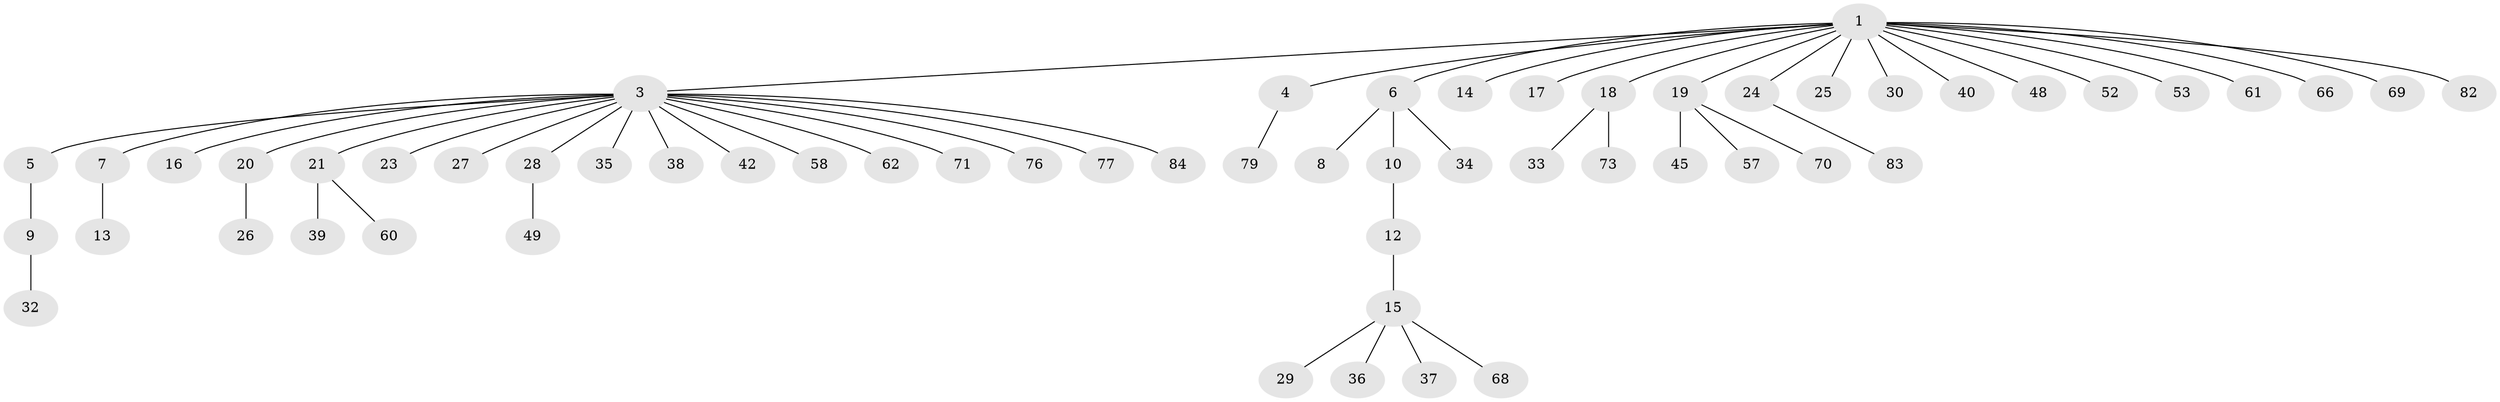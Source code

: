 // original degree distribution, {17: 0.011764705882352941, 3: 0.058823529411764705, 18: 0.011764705882352941, 2: 0.21176470588235294, 4: 0.023529411764705882, 8: 0.011764705882352941, 1: 0.6470588235294118, 5: 0.011764705882352941, 6: 0.011764705882352941}
// Generated by graph-tools (version 1.1) at 2025/18/03/04/25 18:18:23]
// undirected, 59 vertices, 58 edges
graph export_dot {
graph [start="1"]
  node [color=gray90,style=filled];
  1 [super="+2"];
  3;
  4;
  5;
  6;
  7;
  8 [super="+50"];
  9;
  10 [super="+11"];
  12;
  13;
  14;
  15;
  16;
  17;
  18;
  19 [super="+31+22"];
  20 [super="+51"];
  21;
  23 [super="+41"];
  24;
  25;
  26;
  27 [super="+59+74+47"];
  28;
  29;
  30;
  32;
  33;
  34;
  35;
  36;
  37 [super="+56+65"];
  38 [super="+43"];
  39;
  40;
  42;
  45 [super="+81"];
  48;
  49 [super="+54"];
  52 [super="+63"];
  53;
  57;
  58;
  60;
  61 [super="+75"];
  62;
  66;
  68;
  69;
  70;
  71;
  73;
  76;
  77;
  79 [super="+85"];
  82;
  83;
  84;
  1 -- 3;
  1 -- 6;
  1 -- 14;
  1 -- 17;
  1 -- 18;
  1 -- 19;
  1 -- 24;
  1 -- 25;
  1 -- 30;
  1 -- 40;
  1 -- 48;
  1 -- 52;
  1 -- 53;
  1 -- 66;
  1 -- 69;
  1 -- 82;
  1 -- 4;
  1 -- 61;
  3 -- 5;
  3 -- 7;
  3 -- 16;
  3 -- 20;
  3 -- 21;
  3 -- 23;
  3 -- 27;
  3 -- 28;
  3 -- 35;
  3 -- 38;
  3 -- 42;
  3 -- 58;
  3 -- 62;
  3 -- 71;
  3 -- 76;
  3 -- 77;
  3 -- 84;
  4 -- 79;
  5 -- 9;
  6 -- 8;
  6 -- 10;
  6 -- 34;
  7 -- 13;
  9 -- 32;
  10 -- 12;
  12 -- 15;
  15 -- 29;
  15 -- 36;
  15 -- 37;
  15 -- 68;
  18 -- 33;
  18 -- 73;
  19 -- 45;
  19 -- 57;
  19 -- 70;
  20 -- 26;
  21 -- 39;
  21 -- 60;
  24 -- 83;
  28 -- 49;
}
